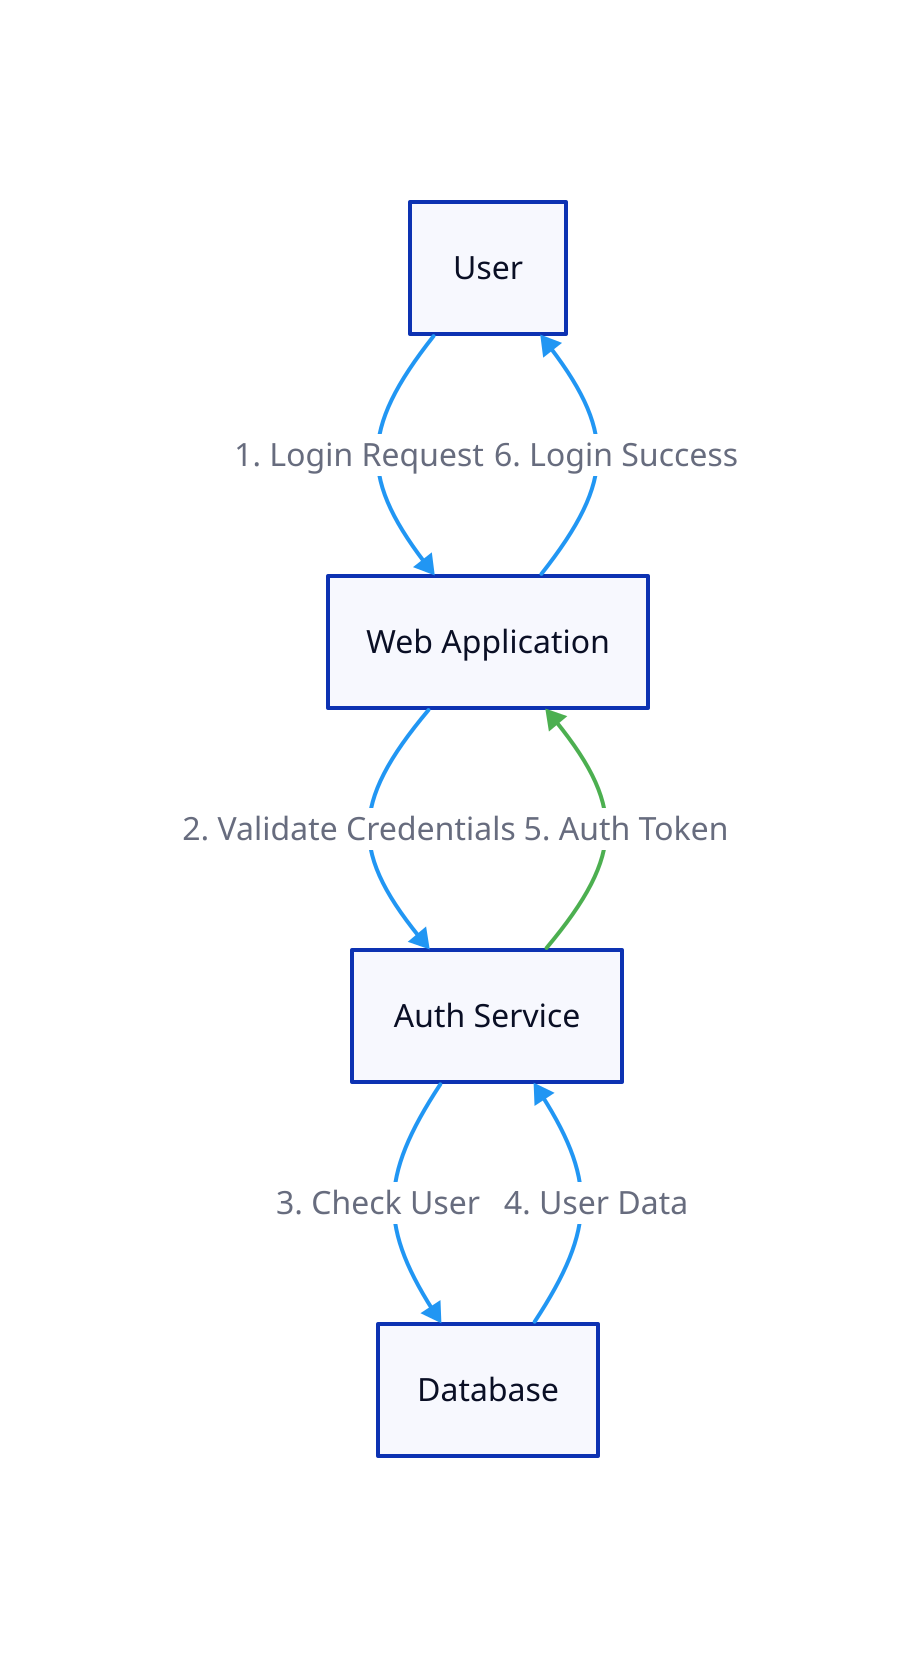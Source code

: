 vars: {
  d2-config: {
    theme-id: 0
  }
}

"User" -> "Web Application": "1. Login Request" {
  style.stroke: "#2196f3"
}
"Web Application" -> "Auth Service": "2. Validate Credentials" {
  style.stroke: "#2196f3"
}
"Auth Service" -> "Database": "3. Check User" {
  style.stroke: "#2196f3"
}
"Database" -> "Auth Service": "4. User Data" {
  style.stroke: "#2196f3"
}
"Auth Service" -> "Web Application": "5. Auth Token" {
  style.stroke: "#4caf50"
  style.stroke-width: 2
}
"Web Application" -> "User": "6. Login Success" {
  style.stroke: "#2196f3"
}
